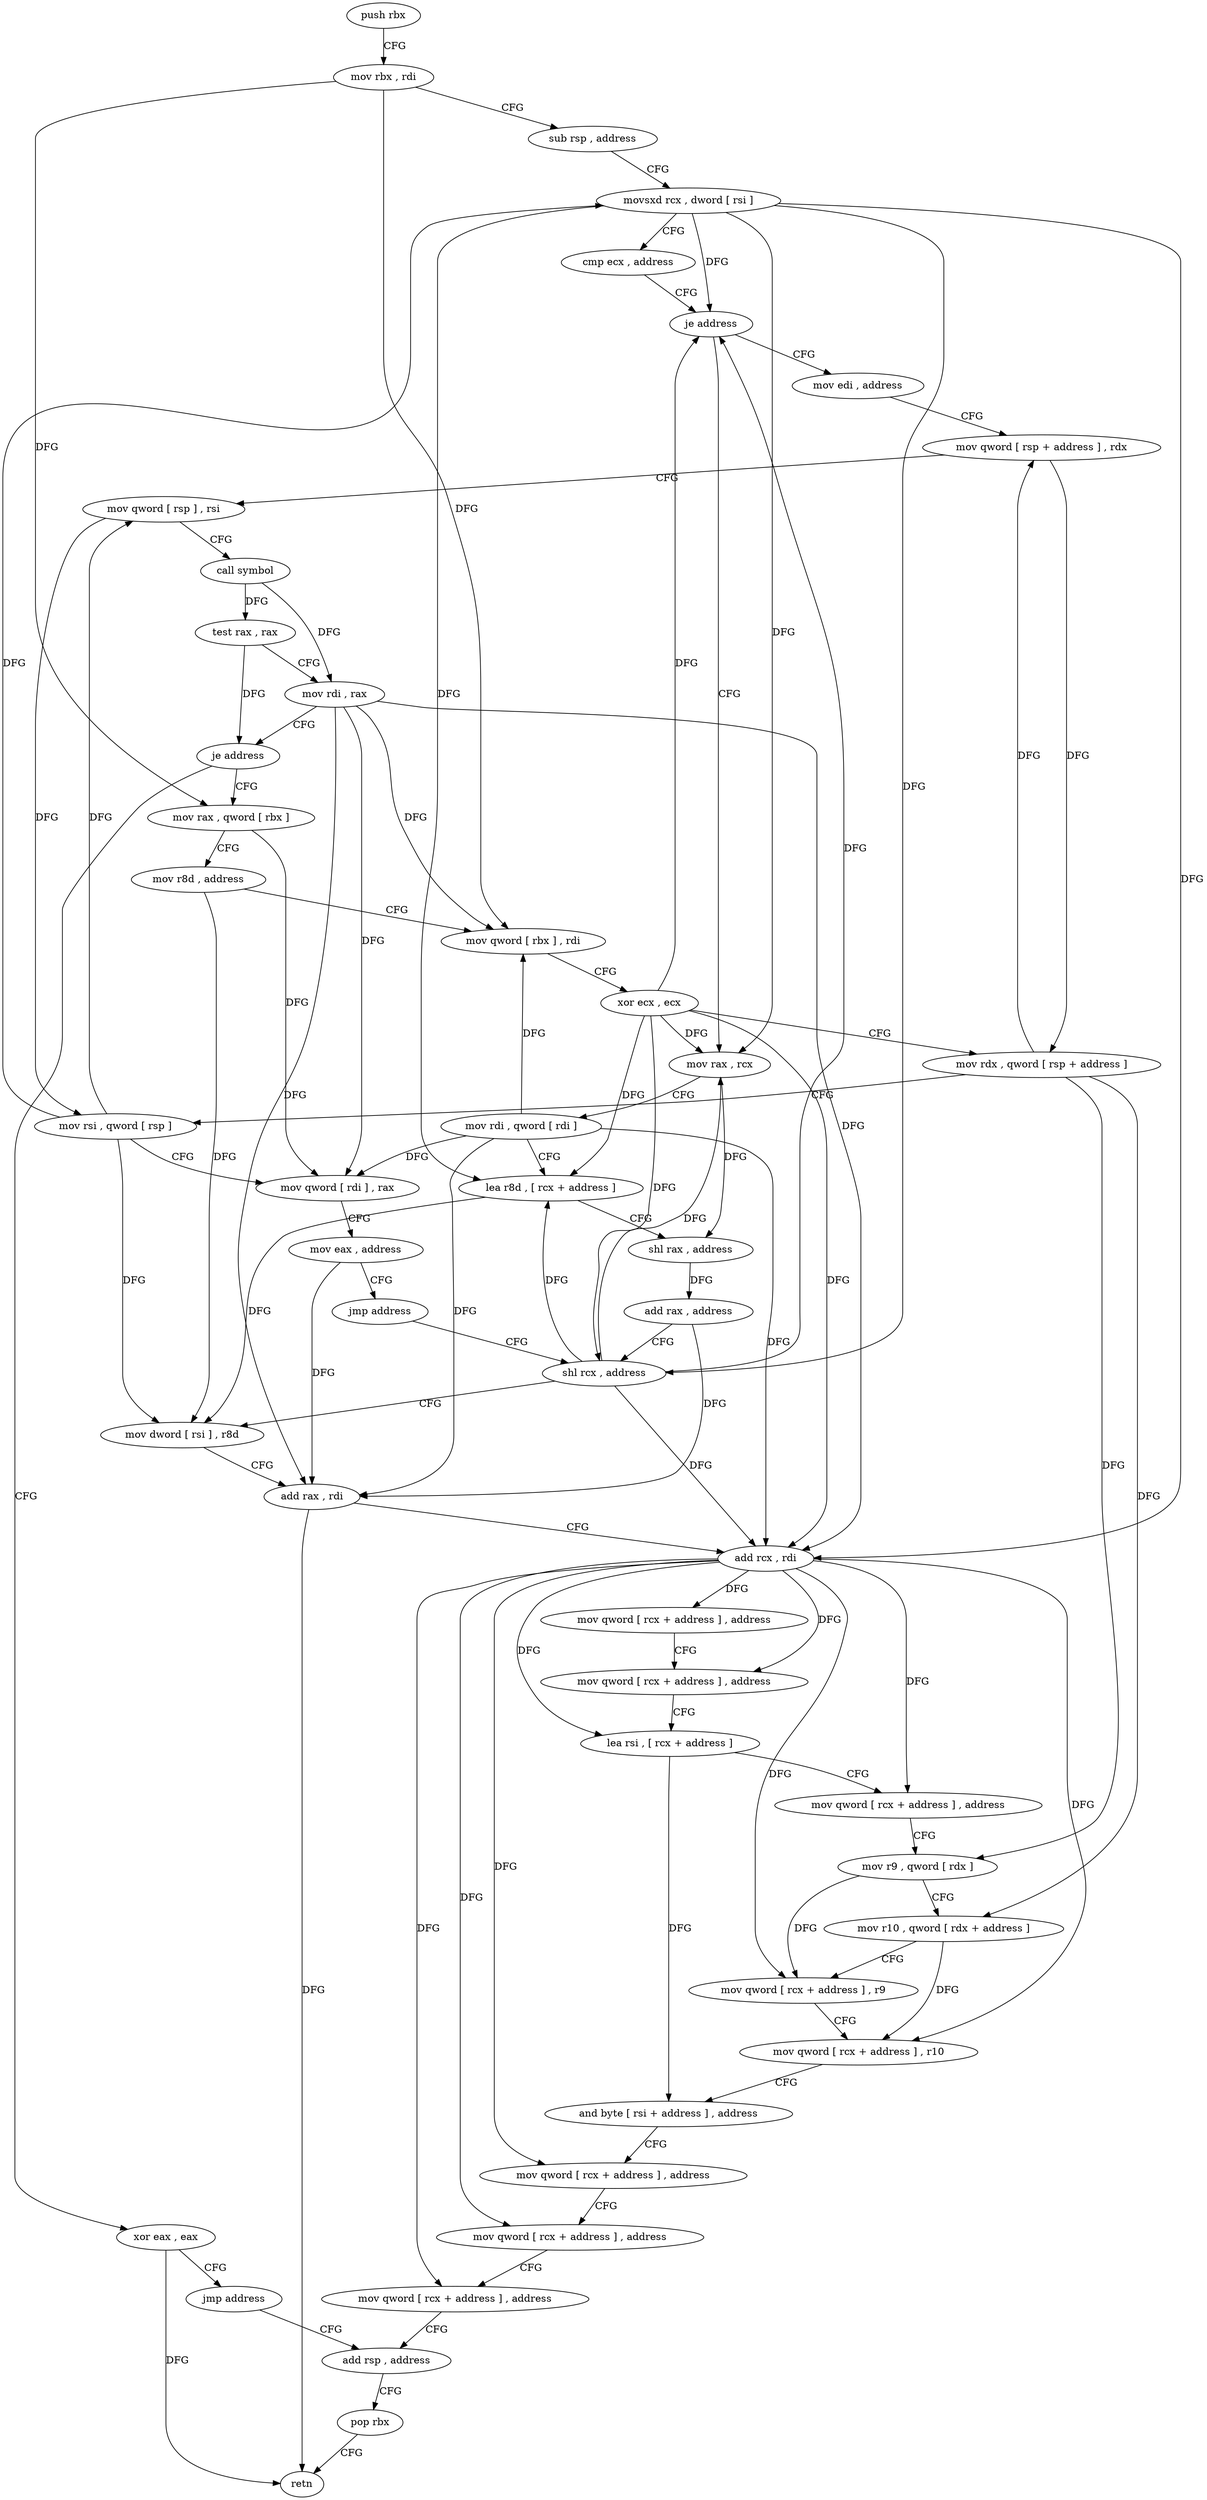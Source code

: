 digraph "func" {
"4377632" [label = "push rbx" ]
"4377633" [label = "mov rbx , rdi" ]
"4377636" [label = "sub rsp , address" ]
"4377640" [label = "movsxd rcx , dword [ rsi ]" ]
"4377643" [label = "cmp ecx , address" ]
"4377646" [label = "je address" ]
"4377760" [label = "mov edi , address" ]
"4377648" [label = "mov rax , rcx" ]
"4377765" [label = "mov qword [ rsp + address ] , rdx" ]
"4377770" [label = "mov qword [ rsp ] , rsi" ]
"4377774" [label = "call symbol" ]
"4377779" [label = "test rax , rax" ]
"4377782" [label = "mov rdi , rax" ]
"4377785" [label = "je address" ]
"4377823" [label = "xor eax , eax" ]
"4377787" [label = "mov rax , qword [ rbx ]" ]
"4377651" [label = "mov rdi , qword [ rdi ]" ]
"4377654" [label = "lea r8d , [ rcx + address ]" ]
"4377658" [label = "shl rax , address" ]
"4377662" [label = "add rax , address" ]
"4377666" [label = "shl rcx , address" ]
"4377825" [label = "jmp address" ]
"4377750" [label = "add rsp , address" ]
"4377790" [label = "mov r8d , address" ]
"4377796" [label = "mov qword [ rbx ] , rdi" ]
"4377799" [label = "xor ecx , ecx" ]
"4377801" [label = "mov rdx , qword [ rsp + address ]" ]
"4377806" [label = "mov rsi , qword [ rsp ]" ]
"4377810" [label = "mov qword [ rdi ] , rax" ]
"4377813" [label = "mov eax , address" ]
"4377818" [label = "jmp address" ]
"4377754" [label = "pop rbx" ]
"4377755" [label = "retn" ]
"4377670" [label = "mov dword [ rsi ] , r8d" ]
"4377673" [label = "add rax , rdi" ]
"4377676" [label = "add rcx , rdi" ]
"4377679" [label = "mov qword [ rcx + address ] , address" ]
"4377687" [label = "mov qword [ rcx + address ] , address" ]
"4377695" [label = "lea rsi , [ rcx + address ]" ]
"4377699" [label = "mov qword [ rcx + address ] , address" ]
"4377707" [label = "mov r9 , qword [ rdx ]" ]
"4377710" [label = "mov r10 , qword [ rdx + address ]" ]
"4377714" [label = "mov qword [ rcx + address ] , r9" ]
"4377718" [label = "mov qword [ rcx + address ] , r10" ]
"4377722" [label = "and byte [ rsi + address ] , address" ]
"4377726" [label = "mov qword [ rcx + address ] , address" ]
"4377734" [label = "mov qword [ rcx + address ] , address" ]
"4377742" [label = "mov qword [ rcx + address ] , address" ]
"4377632" -> "4377633" [ label = "CFG" ]
"4377633" -> "4377636" [ label = "CFG" ]
"4377633" -> "4377787" [ label = "DFG" ]
"4377633" -> "4377796" [ label = "DFG" ]
"4377636" -> "4377640" [ label = "CFG" ]
"4377640" -> "4377643" [ label = "CFG" ]
"4377640" -> "4377646" [ label = "DFG" ]
"4377640" -> "4377648" [ label = "DFG" ]
"4377640" -> "4377654" [ label = "DFG" ]
"4377640" -> "4377666" [ label = "DFG" ]
"4377640" -> "4377676" [ label = "DFG" ]
"4377643" -> "4377646" [ label = "CFG" ]
"4377646" -> "4377760" [ label = "CFG" ]
"4377646" -> "4377648" [ label = "CFG" ]
"4377760" -> "4377765" [ label = "CFG" ]
"4377648" -> "4377651" [ label = "CFG" ]
"4377648" -> "4377658" [ label = "DFG" ]
"4377765" -> "4377770" [ label = "CFG" ]
"4377765" -> "4377801" [ label = "DFG" ]
"4377770" -> "4377774" [ label = "CFG" ]
"4377770" -> "4377806" [ label = "DFG" ]
"4377774" -> "4377779" [ label = "DFG" ]
"4377774" -> "4377782" [ label = "DFG" ]
"4377779" -> "4377782" [ label = "CFG" ]
"4377779" -> "4377785" [ label = "DFG" ]
"4377782" -> "4377785" [ label = "CFG" ]
"4377782" -> "4377796" [ label = "DFG" ]
"4377782" -> "4377810" [ label = "DFG" ]
"4377782" -> "4377673" [ label = "DFG" ]
"4377782" -> "4377676" [ label = "DFG" ]
"4377785" -> "4377823" [ label = "CFG" ]
"4377785" -> "4377787" [ label = "CFG" ]
"4377823" -> "4377825" [ label = "CFG" ]
"4377823" -> "4377755" [ label = "DFG" ]
"4377787" -> "4377790" [ label = "CFG" ]
"4377787" -> "4377810" [ label = "DFG" ]
"4377651" -> "4377654" [ label = "CFG" ]
"4377651" -> "4377796" [ label = "DFG" ]
"4377651" -> "4377810" [ label = "DFG" ]
"4377651" -> "4377673" [ label = "DFG" ]
"4377651" -> "4377676" [ label = "DFG" ]
"4377654" -> "4377658" [ label = "CFG" ]
"4377654" -> "4377670" [ label = "DFG" ]
"4377658" -> "4377662" [ label = "DFG" ]
"4377662" -> "4377666" [ label = "CFG" ]
"4377662" -> "4377673" [ label = "DFG" ]
"4377666" -> "4377670" [ label = "CFG" ]
"4377666" -> "4377646" [ label = "DFG" ]
"4377666" -> "4377648" [ label = "DFG" ]
"4377666" -> "4377654" [ label = "DFG" ]
"4377666" -> "4377676" [ label = "DFG" ]
"4377825" -> "4377750" [ label = "CFG" ]
"4377750" -> "4377754" [ label = "CFG" ]
"4377790" -> "4377796" [ label = "CFG" ]
"4377790" -> "4377670" [ label = "DFG" ]
"4377796" -> "4377799" [ label = "CFG" ]
"4377799" -> "4377801" [ label = "CFG" ]
"4377799" -> "4377646" [ label = "DFG" ]
"4377799" -> "4377648" [ label = "DFG" ]
"4377799" -> "4377654" [ label = "DFG" ]
"4377799" -> "4377666" [ label = "DFG" ]
"4377799" -> "4377676" [ label = "DFG" ]
"4377801" -> "4377806" [ label = "CFG" ]
"4377801" -> "4377765" [ label = "DFG" ]
"4377801" -> "4377707" [ label = "DFG" ]
"4377801" -> "4377710" [ label = "DFG" ]
"4377806" -> "4377810" [ label = "CFG" ]
"4377806" -> "4377640" [ label = "DFG" ]
"4377806" -> "4377770" [ label = "DFG" ]
"4377806" -> "4377670" [ label = "DFG" ]
"4377810" -> "4377813" [ label = "CFG" ]
"4377813" -> "4377818" [ label = "CFG" ]
"4377813" -> "4377673" [ label = "DFG" ]
"4377818" -> "4377666" [ label = "CFG" ]
"4377754" -> "4377755" [ label = "CFG" ]
"4377670" -> "4377673" [ label = "CFG" ]
"4377673" -> "4377676" [ label = "CFG" ]
"4377673" -> "4377755" [ label = "DFG" ]
"4377676" -> "4377679" [ label = "DFG" ]
"4377676" -> "4377687" [ label = "DFG" ]
"4377676" -> "4377695" [ label = "DFG" ]
"4377676" -> "4377699" [ label = "DFG" ]
"4377676" -> "4377714" [ label = "DFG" ]
"4377676" -> "4377718" [ label = "DFG" ]
"4377676" -> "4377726" [ label = "DFG" ]
"4377676" -> "4377734" [ label = "DFG" ]
"4377676" -> "4377742" [ label = "DFG" ]
"4377679" -> "4377687" [ label = "CFG" ]
"4377687" -> "4377695" [ label = "CFG" ]
"4377695" -> "4377699" [ label = "CFG" ]
"4377695" -> "4377722" [ label = "DFG" ]
"4377699" -> "4377707" [ label = "CFG" ]
"4377707" -> "4377710" [ label = "CFG" ]
"4377707" -> "4377714" [ label = "DFG" ]
"4377710" -> "4377714" [ label = "CFG" ]
"4377710" -> "4377718" [ label = "DFG" ]
"4377714" -> "4377718" [ label = "CFG" ]
"4377718" -> "4377722" [ label = "CFG" ]
"4377722" -> "4377726" [ label = "CFG" ]
"4377726" -> "4377734" [ label = "CFG" ]
"4377734" -> "4377742" [ label = "CFG" ]
"4377742" -> "4377750" [ label = "CFG" ]
}
